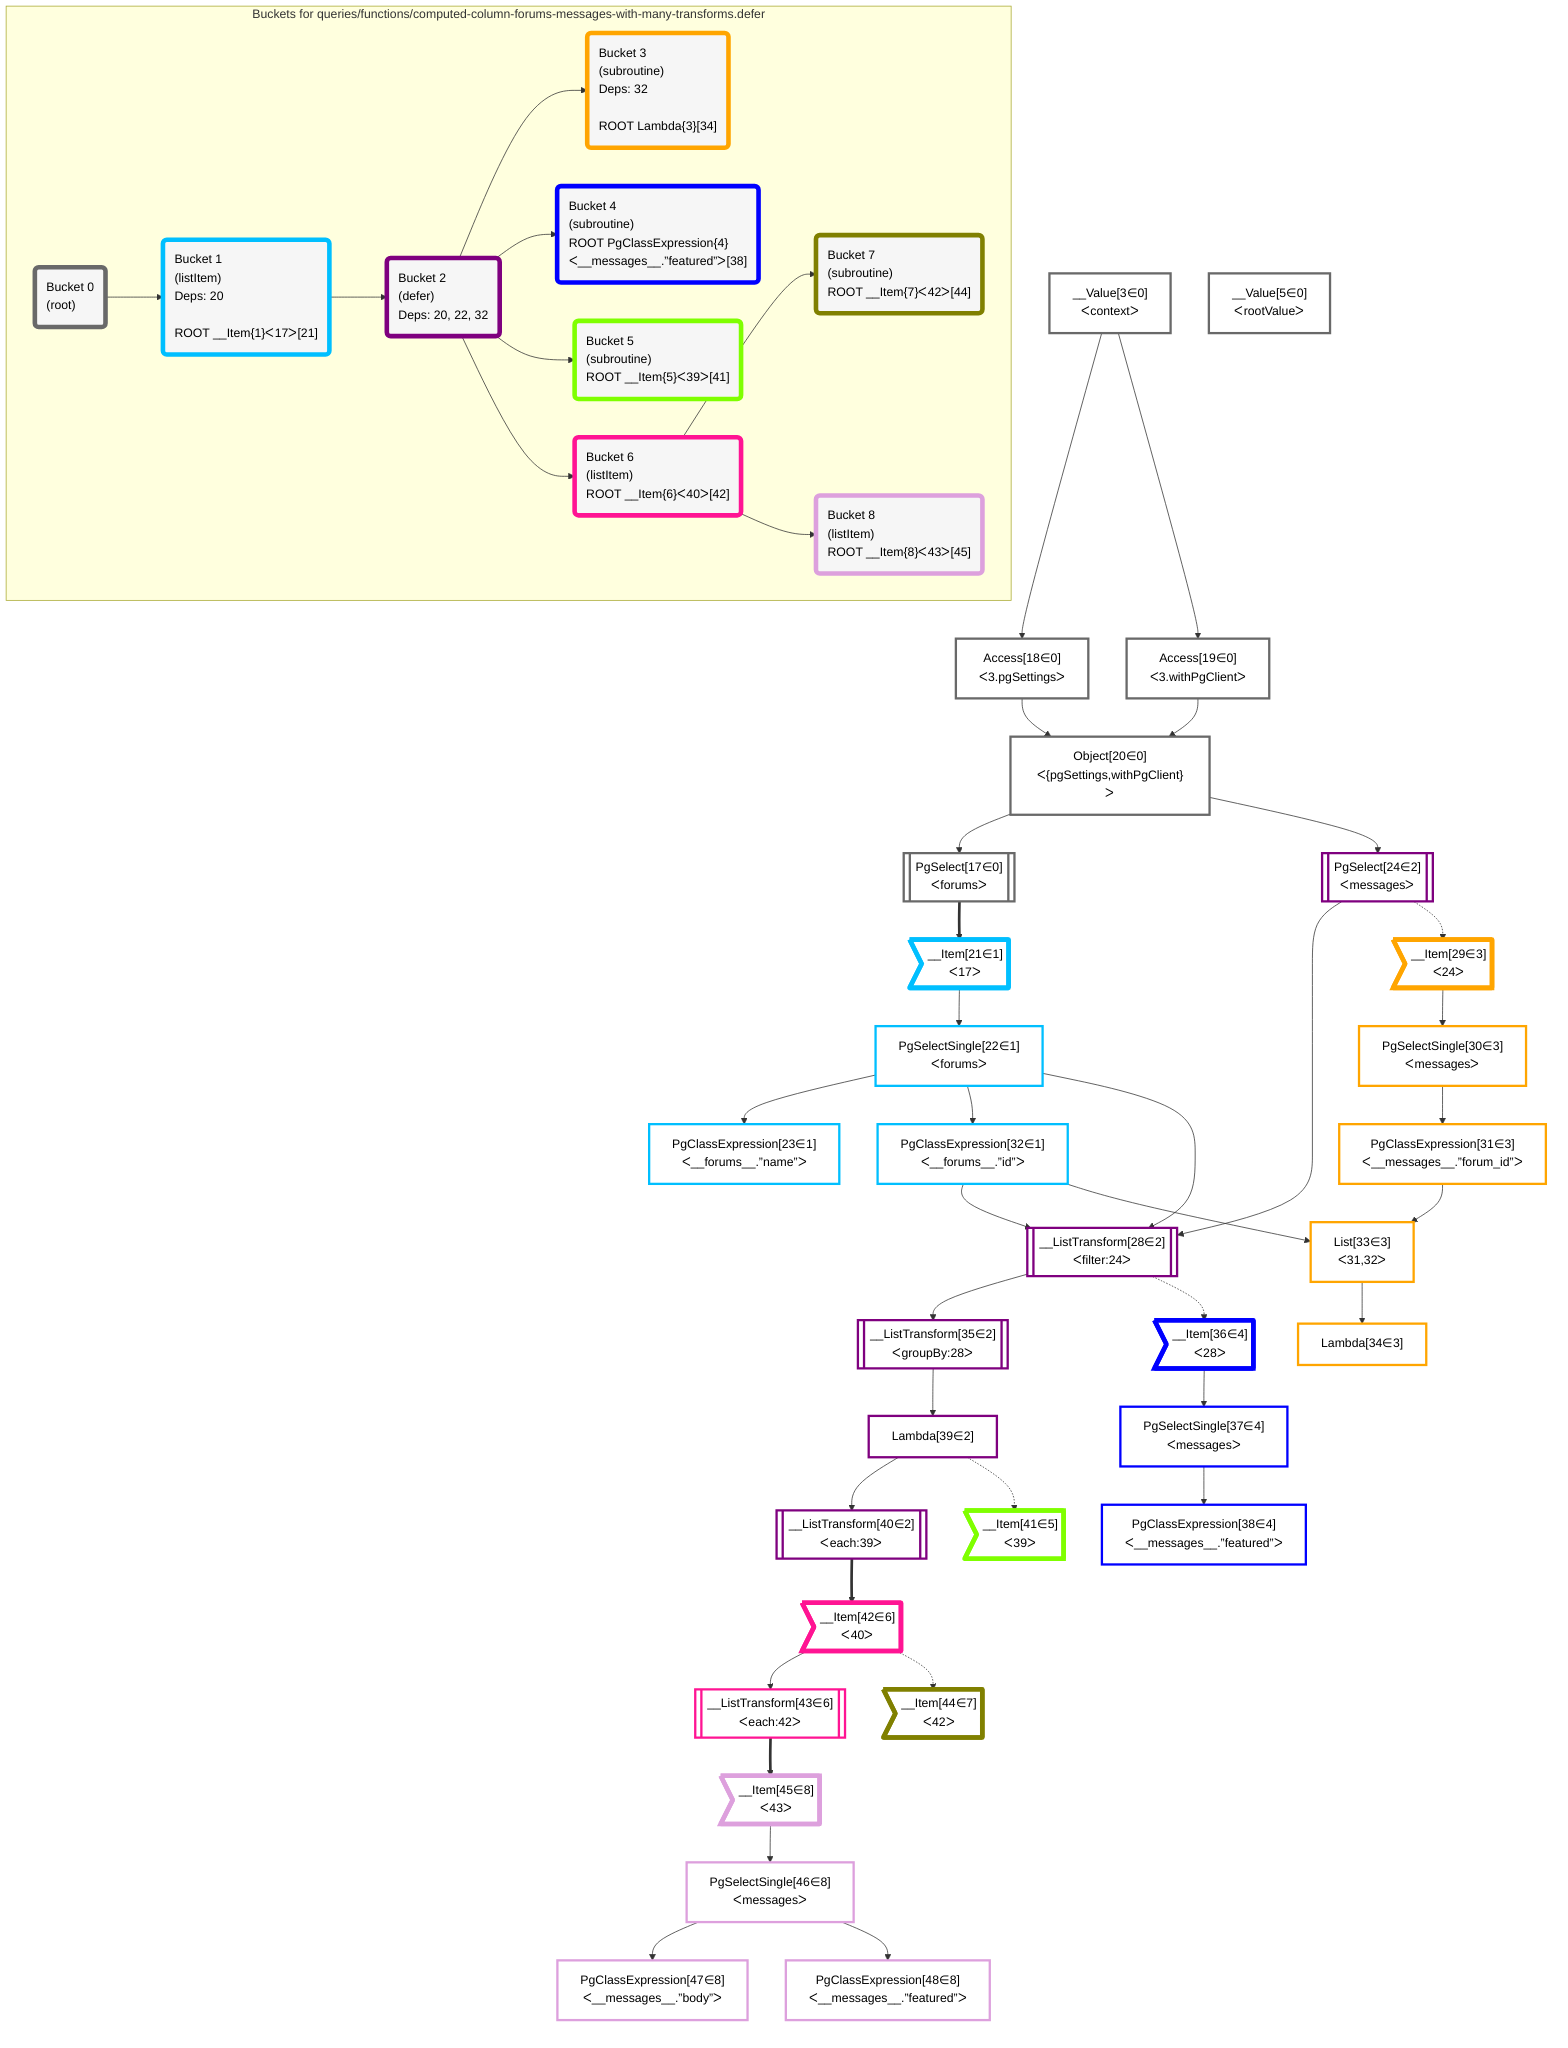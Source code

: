 graph TD
    classDef path fill:#eee,stroke:#000,color:#000
    classDef plan fill:#fff,stroke-width:3px,color:#000
    classDef itemplan fill:#fff,stroke-width:6px,color:#000
    classDef sideeffectplan fill:#f00,stroke-width:6px,color:#000
    classDef bucket fill:#f6f6f6,color:#000,stroke-width:6px,text-align:left


    %% define steps
    __Value3["__Value[3∈0]<br />ᐸcontextᐳ"]:::plan
    __Value5["__Value[5∈0]<br />ᐸrootValueᐳ"]:::plan
    Access18["Access[18∈0]<br />ᐸ3.pgSettingsᐳ"]:::plan
    Access19["Access[19∈0]<br />ᐸ3.withPgClientᐳ"]:::plan
    Object20["Object[20∈0]<br />ᐸ{pgSettings,withPgClient}ᐳ"]:::plan
    PgSelect17[["PgSelect[17∈0]<br />ᐸforumsᐳ"]]:::plan
    __Item21>"__Item[21∈1]<br />ᐸ17ᐳ"]:::itemplan
    PgSelectSingle22["PgSelectSingle[22∈1]<br />ᐸforumsᐳ"]:::plan
    PgClassExpression23["PgClassExpression[23∈1]<br />ᐸ__forums__.”name”ᐳ"]:::plan
    PgSelect24[["PgSelect[24∈2]<br />ᐸmessagesᐳ"]]:::plan
    PgClassExpression32["PgClassExpression[32∈1]<br />ᐸ__forums__.”id”ᐳ"]:::plan
    __ListTransform28[["__ListTransform[28∈2]<br />ᐸfilter:24ᐳ"]]:::plan
    __Item29>"__Item[29∈3]<br />ᐸ24ᐳ"]:::itemplan
    PgSelectSingle30["PgSelectSingle[30∈3]<br />ᐸmessagesᐳ"]:::plan
    PgClassExpression31["PgClassExpression[31∈3]<br />ᐸ__messages__.”forum_id”ᐳ"]:::plan
    List33["List[33∈3]<br />ᐸ31,32ᐳ"]:::plan
    Lambda34["Lambda[34∈3]"]:::plan
    __ListTransform35[["__ListTransform[35∈2]<br />ᐸgroupBy:28ᐳ"]]:::plan
    __Item36>"__Item[36∈4]<br />ᐸ28ᐳ"]:::itemplan
    PgSelectSingle37["PgSelectSingle[37∈4]<br />ᐸmessagesᐳ"]:::plan
    PgClassExpression38["PgClassExpression[38∈4]<br />ᐸ__messages__.”featured”ᐳ"]:::plan
    Lambda39["Lambda[39∈2]"]:::plan
    __ListTransform40[["__ListTransform[40∈2]<br />ᐸeach:39ᐳ"]]:::plan
    __Item41>"__Item[41∈5]<br />ᐸ39ᐳ"]:::itemplan
    __Item42>"__Item[42∈6]<br />ᐸ40ᐳ"]:::itemplan
    __ListTransform43[["__ListTransform[43∈6]<br />ᐸeach:42ᐳ"]]:::plan
    __Item44>"__Item[44∈7]<br />ᐸ42ᐳ"]:::itemplan
    __Item45>"__Item[45∈8]<br />ᐸ43ᐳ"]:::itemplan
    PgSelectSingle46["PgSelectSingle[46∈8]<br />ᐸmessagesᐳ"]:::plan
    PgClassExpression47["PgClassExpression[47∈8]<br />ᐸ__messages__.”body”ᐳ"]:::plan
    PgClassExpression48["PgClassExpression[48∈8]<br />ᐸ__messages__.”featured”ᐳ"]:::plan

    %% plan dependencies
    __Value3 --> Access18
    __Value3 --> Access19
    Access18 & Access19 --> Object20
    Object20 --> PgSelect17
    PgSelect17 ==> __Item21
    __Item21 --> PgSelectSingle22
    PgSelectSingle22 --> PgClassExpression23
    Object20 --> PgSelect24
    PgSelectSingle22 --> PgClassExpression32
    PgSelect24 & PgSelectSingle22 & PgClassExpression32 --> __ListTransform28
    PgSelect24 -.-> __Item29
    __Item29 --> PgSelectSingle30
    PgSelectSingle30 --> PgClassExpression31
    PgClassExpression31 & PgClassExpression32 --> List33
    List33 --> Lambda34
    __ListTransform28 --> __ListTransform35
    __ListTransform28 -.-> __Item36
    __Item36 --> PgSelectSingle37
    PgSelectSingle37 --> PgClassExpression38
    __ListTransform35 --> Lambda39
    Lambda39 --> __ListTransform40
    Lambda39 -.-> __Item41
    __ListTransform40 ==> __Item42
    __Item42 --> __ListTransform43
    __Item42 -.-> __Item44
    __ListTransform43 ==> __Item45
    __Item45 --> PgSelectSingle46
    PgSelectSingle46 --> PgClassExpression47
    PgSelectSingle46 --> PgClassExpression48

    %% plan-to-path relationships

    subgraph "Buckets for queries/functions/computed-column-forums-messages-with-many-transforms.defer"
    Bucket0("Bucket 0<br />(root)"):::bucket
    classDef bucket0 stroke:#696969
    class Bucket0,__Value3,__Value5,PgSelect17,Access18,Access19,Object20 bucket0
    Bucket1("Bucket 1<br />(listItem)<br />Deps: 20<br /><br />ROOT __Item{1}ᐸ17ᐳ[21]"):::bucket
    classDef bucket1 stroke:#00bfff
    class Bucket1,__Item21,PgSelectSingle22,PgClassExpression23,PgClassExpression32 bucket1
    Bucket2("Bucket 2<br />(defer)<br />Deps: 20, 22, 32"):::bucket
    classDef bucket2 stroke:#7f007f
    class Bucket2,PgSelect24,__ListTransform28,__ListTransform35,Lambda39,__ListTransform40 bucket2
    Bucket3("Bucket 3<br />(subroutine)<br />Deps: 32<br /><br />ROOT Lambda{3}[34]"):::bucket
    classDef bucket3 stroke:#ffa500
    class Bucket3,__Item29,PgSelectSingle30,PgClassExpression31,List33,Lambda34 bucket3
    Bucket4("Bucket 4<br />(subroutine)<br />ROOT PgClassExpression{4}ᐸ__messages__.”featured”ᐳ[38]"):::bucket
    classDef bucket4 stroke:#0000ff
    class Bucket4,__Item36,PgSelectSingle37,PgClassExpression38 bucket4
    Bucket5("Bucket 5<br />(subroutine)<br />ROOT __Item{5}ᐸ39ᐳ[41]"):::bucket
    classDef bucket5 stroke:#7fff00
    class Bucket5,__Item41 bucket5
    Bucket6("Bucket 6<br />(listItem)<br />ROOT __Item{6}ᐸ40ᐳ[42]"):::bucket
    classDef bucket6 stroke:#ff1493
    class Bucket6,__Item42,__ListTransform43 bucket6
    Bucket7("Bucket 7<br />(subroutine)<br />ROOT __Item{7}ᐸ42ᐳ[44]"):::bucket
    classDef bucket7 stroke:#808000
    class Bucket7,__Item44 bucket7
    Bucket8("Bucket 8<br />(listItem)<br />ROOT __Item{8}ᐸ43ᐳ[45]"):::bucket
    classDef bucket8 stroke:#dda0dd
    class Bucket8,__Item45,PgSelectSingle46,PgClassExpression47,PgClassExpression48 bucket8
    Bucket0 --> Bucket1
    Bucket1 --> Bucket2
    Bucket2 --> Bucket3 & Bucket4 & Bucket5 & Bucket6
    Bucket6 --> Bucket7 & Bucket8
    end